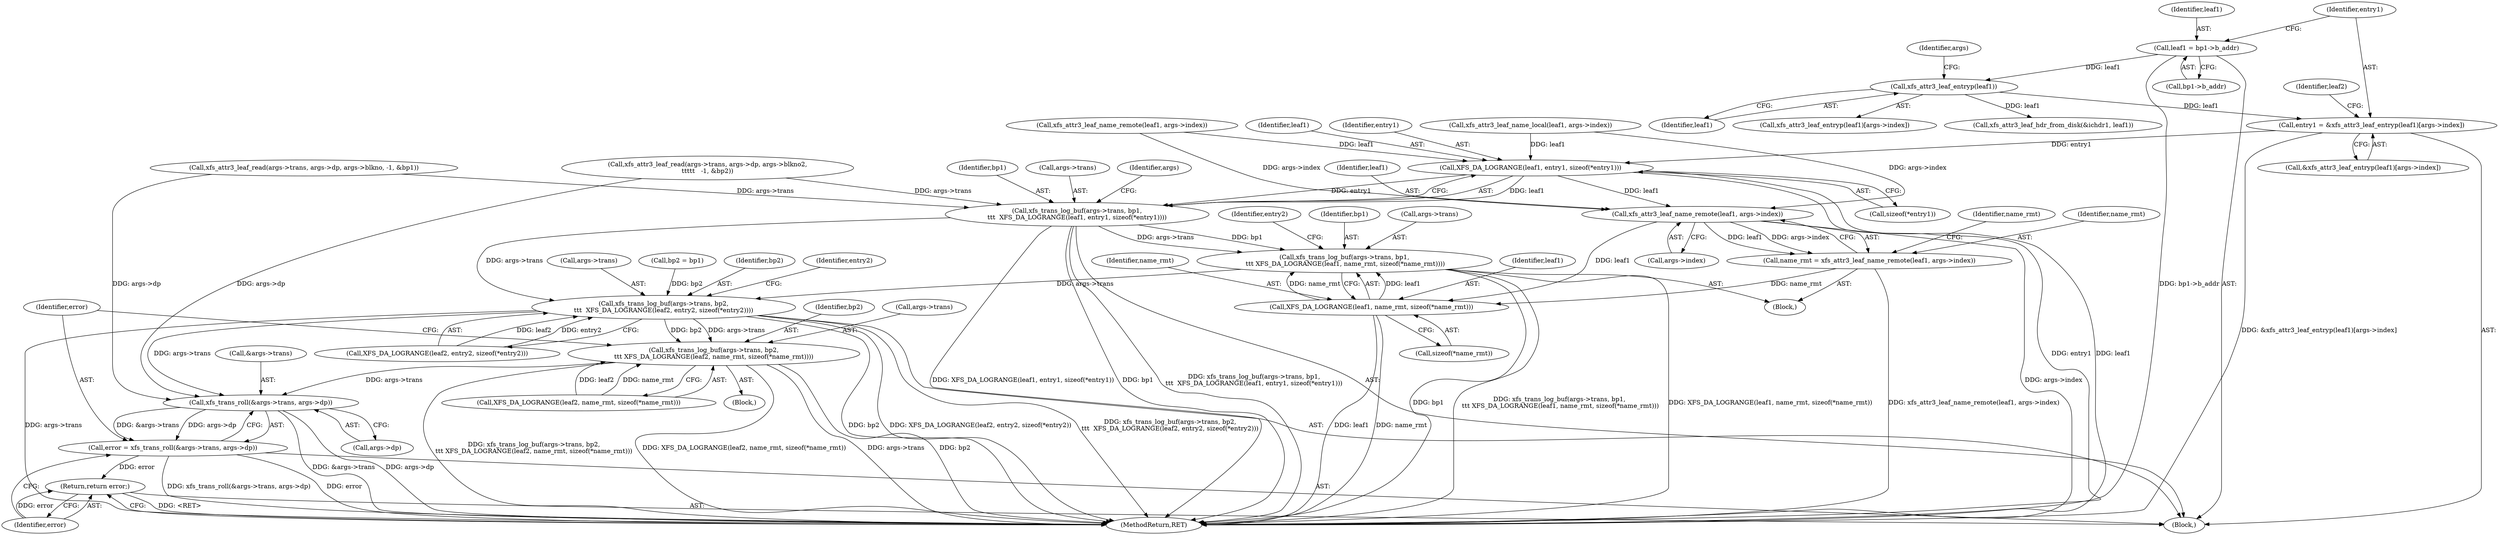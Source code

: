 digraph "0_linux_8275cdd0e7ac550dcce2b3ef6d2fb3b808c1ae59_4@pointer" {
"1000182" [label="(Call,entry1 = &xfs_attr3_leaf_entryp(leaf1)[args->index])"];
"1000186" [label="(Call,xfs_attr3_leaf_entryp(leaf1))"];
"1000177" [label="(Call,leaf1 = bp1->b_addr)"];
"1000380" [label="(Call,XFS_DA_LOGRANGE(leaf1, entry1, sizeof(*entry1)))"];
"1000375" [label="(Call,xfs_trans_log_buf(args->trans, bp1,\n\t\t\t  XFS_DA_LOGRANGE(leaf1, entry1, sizeof(*entry1))))"];
"1000422" [label="(Call,xfs_trans_log_buf(args->trans, bp1,\n \t\t\t XFS_DA_LOGRANGE(leaf1, name_rmt, sizeof(*name_rmt))))"];
"1000438" [label="(Call,xfs_trans_log_buf(args->trans, bp2,\n\t\t\t  XFS_DA_LOGRANGE(leaf2, entry2, sizeof(*entry2))))"];
"1000475" [label="(Call,xfs_trans_log_buf(args->trans, bp2,\n\t\t\t XFS_DA_LOGRANGE(leaf2, name_rmt, sizeof(*name_rmt))))"];
"1000488" [label="(Call,xfs_trans_roll(&args->trans, args->dp))"];
"1000486" [label="(Call,error = xfs_trans_roll(&args->trans, args->dp))"];
"1000496" [label="(Return,return error;)"];
"1000401" [label="(Call,xfs_attr3_leaf_name_remote(leaf1, args->index))"];
"1000399" [label="(Call,name_rmt = xfs_attr3_leaf_name_remote(leaf1, args->index))"];
"1000427" [label="(Call,XFS_DA_LOGRANGE(leaf1, name_rmt, sizeof(*name_rmt)))"];
"1000496" [label="(Return,return error;)"];
"1000497" [label="(Identifier,error)"];
"1000189" [label="(Identifier,args)"];
"1000184" [label="(Call,&xfs_attr3_leaf_entryp(leaf1)[args->index])"];
"1000382" [label="(Identifier,entry1)"];
"1000479" [label="(Identifier,bp2)"];
"1000453" [label="(Identifier,entry2)"];
"1000439" [label="(Call,args->trans)"];
"1000443" [label="(Call,XFS_DA_LOGRANGE(leaf2, entry2, sizeof(*entry2)))"];
"1000125" [label="(Call,xfs_attr3_leaf_read(args->trans, args->dp, args->blkno, -1, &bp1))"];
"1000401" [label="(Call,xfs_attr3_leaf_name_remote(leaf1, args->index))"];
"1000476" [label="(Call,args->trans)"];
"1000486" [label="(Call,error = xfs_trans_roll(&args->trans, args->dp))"];
"1000182" [label="(Call,entry1 = &xfs_attr3_leaf_entryp(leaf1)[args->index])"];
"1000179" [label="(Call,bp1->b_addr)"];
"1000438" [label="(Call,xfs_trans_log_buf(args->trans, bp2,\n\t\t\t  XFS_DA_LOGRANGE(leaf2, entry2, sizeof(*entry2))))"];
"1000435" [label="(Identifier,entry2)"];
"1000498" [label="(MethodReturn,RET)"];
"1000375" [label="(Call,xfs_trans_log_buf(args->trans, bp1,\n\t\t\t  XFS_DA_LOGRANGE(leaf1, entry1, sizeof(*entry1))))"];
"1000402" [label="(Identifier,leaf1)"];
"1000475" [label="(Call,xfs_trans_log_buf(args->trans, bp2,\n\t\t\t XFS_DA_LOGRANGE(leaf2, name_rmt, sizeof(*name_rmt))))"];
"1000380" [label="(Call,XFS_DA_LOGRANGE(leaf1, entry1, sizeof(*entry1)))"];
"1000205" [label="(Call,xfs_attr3_leaf_hdr_from_disk(&ichdr1, leaf1))"];
"1000426" [label="(Identifier,bp1)"];
"1000174" [label="(Call,bp2 = bp1)"];
"1000178" [label="(Identifier,leaf1)"];
"1000379" [label="(Identifier,bp1)"];
"1000422" [label="(Call,xfs_trans_log_buf(args->trans, bp1,\n \t\t\t XFS_DA_LOGRANGE(leaf1, name_rmt, sizeof(*name_rmt))))"];
"1000480" [label="(Call,XFS_DA_LOGRANGE(leaf2, name_rmt, sizeof(*name_rmt)))"];
"1000376" [label="(Call,args->trans)"];
"1000428" [label="(Identifier,leaf1)"];
"1000427" [label="(Call,XFS_DA_LOGRANGE(leaf1, name_rmt, sizeof(*name_rmt)))"];
"1000186" [label="(Call,xfs_attr3_leaf_entryp(leaf1))"];
"1000487" [label="(Identifier,error)"];
"1000408" [label="(Identifier,name_rmt)"];
"1000388" [label="(Identifier,args)"];
"1000187" [label="(Identifier,leaf1)"];
"1000457" [label="(Block,)"];
"1000390" [label="(Block,)"];
"1000383" [label="(Call,sizeof(*entry1))"];
"1000489" [label="(Call,&args->trans)"];
"1000493" [label="(Call,args->dp)"];
"1000400" [label="(Identifier,name_rmt)"];
"1000192" [label="(Identifier,leaf2)"];
"1000183" [label="(Identifier,entry1)"];
"1000442" [label="(Identifier,bp2)"];
"1000185" [label="(Call,xfs_attr3_leaf_entryp(leaf1)[args->index])"];
"1000403" [label="(Call,args->index)"];
"1000381" [label="(Identifier,leaf1)"];
"1000271" [label="(Call,xfs_attr3_leaf_name_remote(leaf1, args->index))"];
"1000177" [label="(Call,leaf1 = bp1->b_addr)"];
"1000423" [label="(Call,args->trans)"];
"1000250" [label="(Call,xfs_attr3_leaf_name_local(leaf1, args->index))"];
"1000154" [label="(Call,xfs_attr3_leaf_read(args->trans, args->dp, args->blkno2,\n\t\t\t\t\t   -1, &bp2))"];
"1000429" [label="(Identifier,name_rmt)"];
"1000430" [label="(Call,sizeof(*name_rmt))"];
"1000399" [label="(Call,name_rmt = xfs_attr3_leaf_name_remote(leaf1, args->index))"];
"1000105" [label="(Block,)"];
"1000488" [label="(Call,xfs_trans_roll(&args->trans, args->dp))"];
"1000182" -> "1000105"  [label="AST: "];
"1000182" -> "1000184"  [label="CFG: "];
"1000183" -> "1000182"  [label="AST: "];
"1000184" -> "1000182"  [label="AST: "];
"1000192" -> "1000182"  [label="CFG: "];
"1000182" -> "1000498"  [label="DDG: &xfs_attr3_leaf_entryp(leaf1)[args->index]"];
"1000186" -> "1000182"  [label="DDG: leaf1"];
"1000182" -> "1000380"  [label="DDG: entry1"];
"1000186" -> "1000185"  [label="AST: "];
"1000186" -> "1000187"  [label="CFG: "];
"1000187" -> "1000186"  [label="AST: "];
"1000189" -> "1000186"  [label="CFG: "];
"1000177" -> "1000186"  [label="DDG: leaf1"];
"1000186" -> "1000205"  [label="DDG: leaf1"];
"1000177" -> "1000105"  [label="AST: "];
"1000177" -> "1000179"  [label="CFG: "];
"1000178" -> "1000177"  [label="AST: "];
"1000179" -> "1000177"  [label="AST: "];
"1000183" -> "1000177"  [label="CFG: "];
"1000177" -> "1000498"  [label="DDG: bp1->b_addr"];
"1000380" -> "1000375"  [label="AST: "];
"1000380" -> "1000383"  [label="CFG: "];
"1000381" -> "1000380"  [label="AST: "];
"1000382" -> "1000380"  [label="AST: "];
"1000383" -> "1000380"  [label="AST: "];
"1000375" -> "1000380"  [label="CFG: "];
"1000380" -> "1000498"  [label="DDG: entry1"];
"1000380" -> "1000498"  [label="DDG: leaf1"];
"1000380" -> "1000375"  [label="DDG: leaf1"];
"1000380" -> "1000375"  [label="DDG: entry1"];
"1000250" -> "1000380"  [label="DDG: leaf1"];
"1000271" -> "1000380"  [label="DDG: leaf1"];
"1000380" -> "1000401"  [label="DDG: leaf1"];
"1000375" -> "1000105"  [label="AST: "];
"1000376" -> "1000375"  [label="AST: "];
"1000379" -> "1000375"  [label="AST: "];
"1000388" -> "1000375"  [label="CFG: "];
"1000375" -> "1000498"  [label="DDG: xfs_trans_log_buf(args->trans, bp1,\n\t\t\t  XFS_DA_LOGRANGE(leaf1, entry1, sizeof(*entry1)))"];
"1000375" -> "1000498"  [label="DDG: XFS_DA_LOGRANGE(leaf1, entry1, sizeof(*entry1))"];
"1000375" -> "1000498"  [label="DDG: bp1"];
"1000125" -> "1000375"  [label="DDG: args->trans"];
"1000154" -> "1000375"  [label="DDG: args->trans"];
"1000375" -> "1000422"  [label="DDG: args->trans"];
"1000375" -> "1000422"  [label="DDG: bp1"];
"1000375" -> "1000438"  [label="DDG: args->trans"];
"1000422" -> "1000390"  [label="AST: "];
"1000422" -> "1000427"  [label="CFG: "];
"1000423" -> "1000422"  [label="AST: "];
"1000426" -> "1000422"  [label="AST: "];
"1000427" -> "1000422"  [label="AST: "];
"1000435" -> "1000422"  [label="CFG: "];
"1000422" -> "1000498"  [label="DDG: XFS_DA_LOGRANGE(leaf1, name_rmt, sizeof(*name_rmt))"];
"1000422" -> "1000498"  [label="DDG: bp1"];
"1000422" -> "1000498"  [label="DDG: xfs_trans_log_buf(args->trans, bp1,\n \t\t\t XFS_DA_LOGRANGE(leaf1, name_rmt, sizeof(*name_rmt)))"];
"1000427" -> "1000422"  [label="DDG: leaf1"];
"1000427" -> "1000422"  [label="DDG: name_rmt"];
"1000422" -> "1000438"  [label="DDG: args->trans"];
"1000438" -> "1000105"  [label="AST: "];
"1000438" -> "1000443"  [label="CFG: "];
"1000439" -> "1000438"  [label="AST: "];
"1000442" -> "1000438"  [label="AST: "];
"1000443" -> "1000438"  [label="AST: "];
"1000453" -> "1000438"  [label="CFG: "];
"1000438" -> "1000498"  [label="DDG: bp2"];
"1000438" -> "1000498"  [label="DDG: XFS_DA_LOGRANGE(leaf2, entry2, sizeof(*entry2))"];
"1000438" -> "1000498"  [label="DDG: xfs_trans_log_buf(args->trans, bp2,\n\t\t\t  XFS_DA_LOGRANGE(leaf2, entry2, sizeof(*entry2)))"];
"1000438" -> "1000498"  [label="DDG: args->trans"];
"1000174" -> "1000438"  [label="DDG: bp2"];
"1000443" -> "1000438"  [label="DDG: leaf2"];
"1000443" -> "1000438"  [label="DDG: entry2"];
"1000438" -> "1000475"  [label="DDG: args->trans"];
"1000438" -> "1000475"  [label="DDG: bp2"];
"1000438" -> "1000488"  [label="DDG: args->trans"];
"1000475" -> "1000457"  [label="AST: "];
"1000475" -> "1000480"  [label="CFG: "];
"1000476" -> "1000475"  [label="AST: "];
"1000479" -> "1000475"  [label="AST: "];
"1000480" -> "1000475"  [label="AST: "];
"1000487" -> "1000475"  [label="CFG: "];
"1000475" -> "1000498"  [label="DDG: args->trans"];
"1000475" -> "1000498"  [label="DDG: bp2"];
"1000475" -> "1000498"  [label="DDG: xfs_trans_log_buf(args->trans, bp2,\n\t\t\t XFS_DA_LOGRANGE(leaf2, name_rmt, sizeof(*name_rmt)))"];
"1000475" -> "1000498"  [label="DDG: XFS_DA_LOGRANGE(leaf2, name_rmt, sizeof(*name_rmt))"];
"1000480" -> "1000475"  [label="DDG: leaf2"];
"1000480" -> "1000475"  [label="DDG: name_rmt"];
"1000475" -> "1000488"  [label="DDG: args->trans"];
"1000488" -> "1000486"  [label="AST: "];
"1000488" -> "1000493"  [label="CFG: "];
"1000489" -> "1000488"  [label="AST: "];
"1000493" -> "1000488"  [label="AST: "];
"1000486" -> "1000488"  [label="CFG: "];
"1000488" -> "1000498"  [label="DDG: &args->trans"];
"1000488" -> "1000498"  [label="DDG: args->dp"];
"1000488" -> "1000486"  [label="DDG: &args->trans"];
"1000488" -> "1000486"  [label="DDG: args->dp"];
"1000125" -> "1000488"  [label="DDG: args->dp"];
"1000154" -> "1000488"  [label="DDG: args->dp"];
"1000486" -> "1000105"  [label="AST: "];
"1000487" -> "1000486"  [label="AST: "];
"1000497" -> "1000486"  [label="CFG: "];
"1000486" -> "1000498"  [label="DDG: xfs_trans_roll(&args->trans, args->dp)"];
"1000486" -> "1000498"  [label="DDG: error"];
"1000486" -> "1000496"  [label="DDG: error"];
"1000496" -> "1000105"  [label="AST: "];
"1000496" -> "1000497"  [label="CFG: "];
"1000497" -> "1000496"  [label="AST: "];
"1000498" -> "1000496"  [label="CFG: "];
"1000496" -> "1000498"  [label="DDG: <RET>"];
"1000497" -> "1000496"  [label="DDG: error"];
"1000401" -> "1000399"  [label="AST: "];
"1000401" -> "1000403"  [label="CFG: "];
"1000402" -> "1000401"  [label="AST: "];
"1000403" -> "1000401"  [label="AST: "];
"1000399" -> "1000401"  [label="CFG: "];
"1000401" -> "1000498"  [label="DDG: args->index"];
"1000401" -> "1000399"  [label="DDG: leaf1"];
"1000401" -> "1000399"  [label="DDG: args->index"];
"1000250" -> "1000401"  [label="DDG: args->index"];
"1000271" -> "1000401"  [label="DDG: args->index"];
"1000401" -> "1000427"  [label="DDG: leaf1"];
"1000399" -> "1000390"  [label="AST: "];
"1000400" -> "1000399"  [label="AST: "];
"1000408" -> "1000399"  [label="CFG: "];
"1000399" -> "1000498"  [label="DDG: xfs_attr3_leaf_name_remote(leaf1, args->index)"];
"1000399" -> "1000427"  [label="DDG: name_rmt"];
"1000427" -> "1000430"  [label="CFG: "];
"1000428" -> "1000427"  [label="AST: "];
"1000429" -> "1000427"  [label="AST: "];
"1000430" -> "1000427"  [label="AST: "];
"1000427" -> "1000498"  [label="DDG: leaf1"];
"1000427" -> "1000498"  [label="DDG: name_rmt"];
}
